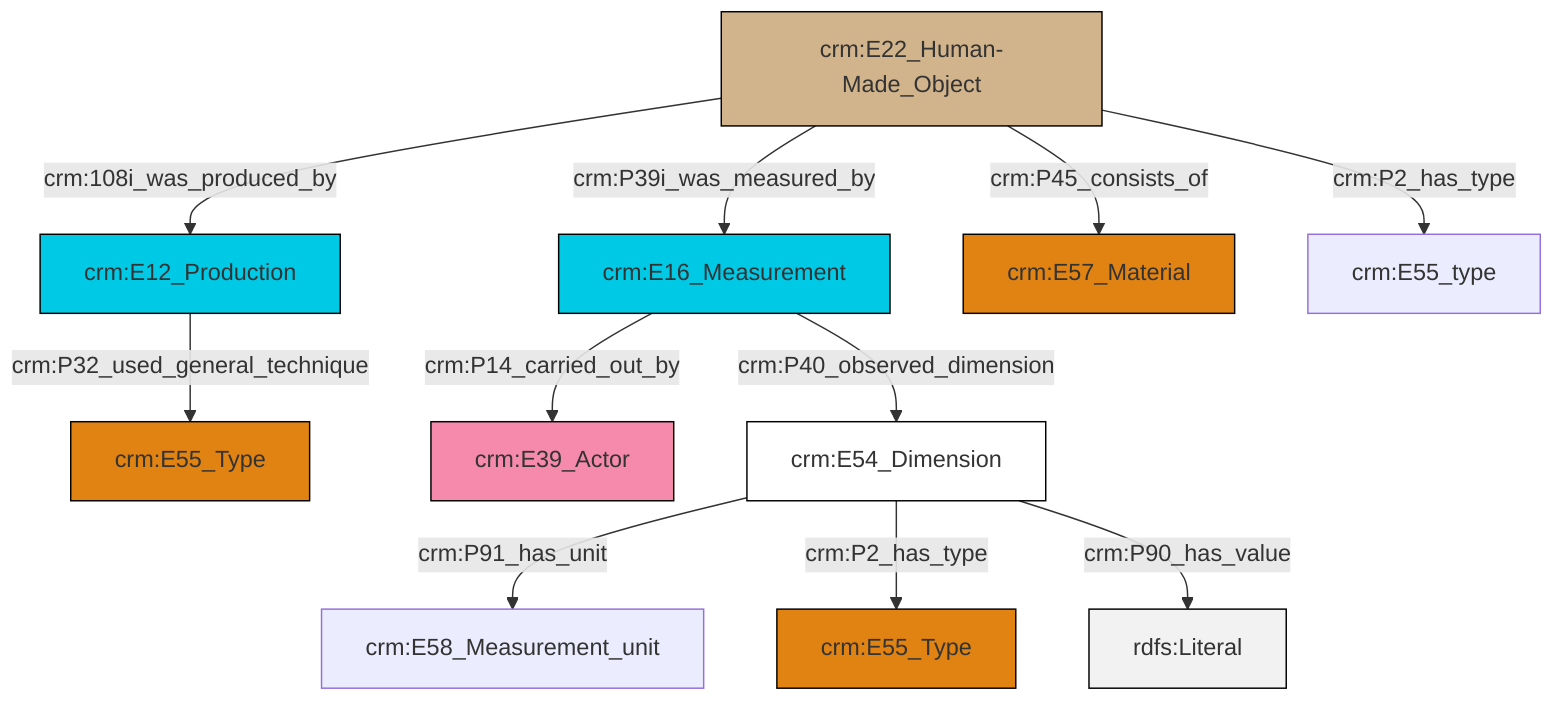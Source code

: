 graph TD
classDef Literal fill:#f2f2f2,stroke:#000000;
classDef CRM_Entity fill:#FFFFFF,stroke:#000000;
classDef Temporal_Entity fill:#00C9E6, stroke:#000000;
classDef Type fill:#E18312, stroke:#000000;
classDef Time-Span fill:#2C9C91, stroke:#000000;
classDef Appellation fill:#FFEB7F, stroke:#000000;
classDef Place fill:#008836, stroke:#000000;
classDef Persistent_Item fill:#B266B2, stroke:#000000;
classDef Conceptual_Object fill:#FFD700, stroke:#000000;
classDef Physical_Thing fill:#D2B48C, stroke:#000000;
classDef Actor fill:#f58aad, stroke:#000000;
classDef PC_Classes fill:#4ce600, stroke:#000000;
classDef Multi fill:#cccccc,stroke:#000000;

0["crm:E12_Production"]:::Temporal_Entity -->|crm:P32_used_general_technique| 1["crm:E55_Type"]:::Type
2["crm:E22_Human-Made_Object"]:::Physical_Thing -->|crm:108i_was_produced_by| 0["crm:E12_Production"]:::Temporal_Entity
2["crm:E22_Human-Made_Object"]:::Physical_Thing -->|crm:P39i_was_measured_by| 7["crm:E16_Measurement"]:::Temporal_Entity
2["crm:E22_Human-Made_Object"]:::Physical_Thing -->|crm:P45_consists_of| 8["crm:E57_Material"]:::Type
7["crm:E16_Measurement"]:::Temporal_Entity -->|crm:P14_carried_out_by| 3["crm:E39_Actor"]:::Actor
14["crm:E54_Dimension"]:::CRM_Entity -->|crm:P91_has_unit| 5["crm:E58_Measurement_unit"]:::Default
2["crm:E22_Human-Made_Object"]:::Physical_Thing -->|crm:P2_has_type| 9["crm:E55_type"]:::Default
7["crm:E16_Measurement"]:::Temporal_Entity -->|crm:P40_observed_dimension| 14["crm:E54_Dimension"]:::CRM_Entity
14["crm:E54_Dimension"]:::CRM_Entity -->|crm:P2_has_type| 18["crm:E55_Type"]:::Type
14["crm:E54_Dimension"]:::CRM_Entity -->|crm:P90_has_value| 20[rdfs:Literal]:::Literal